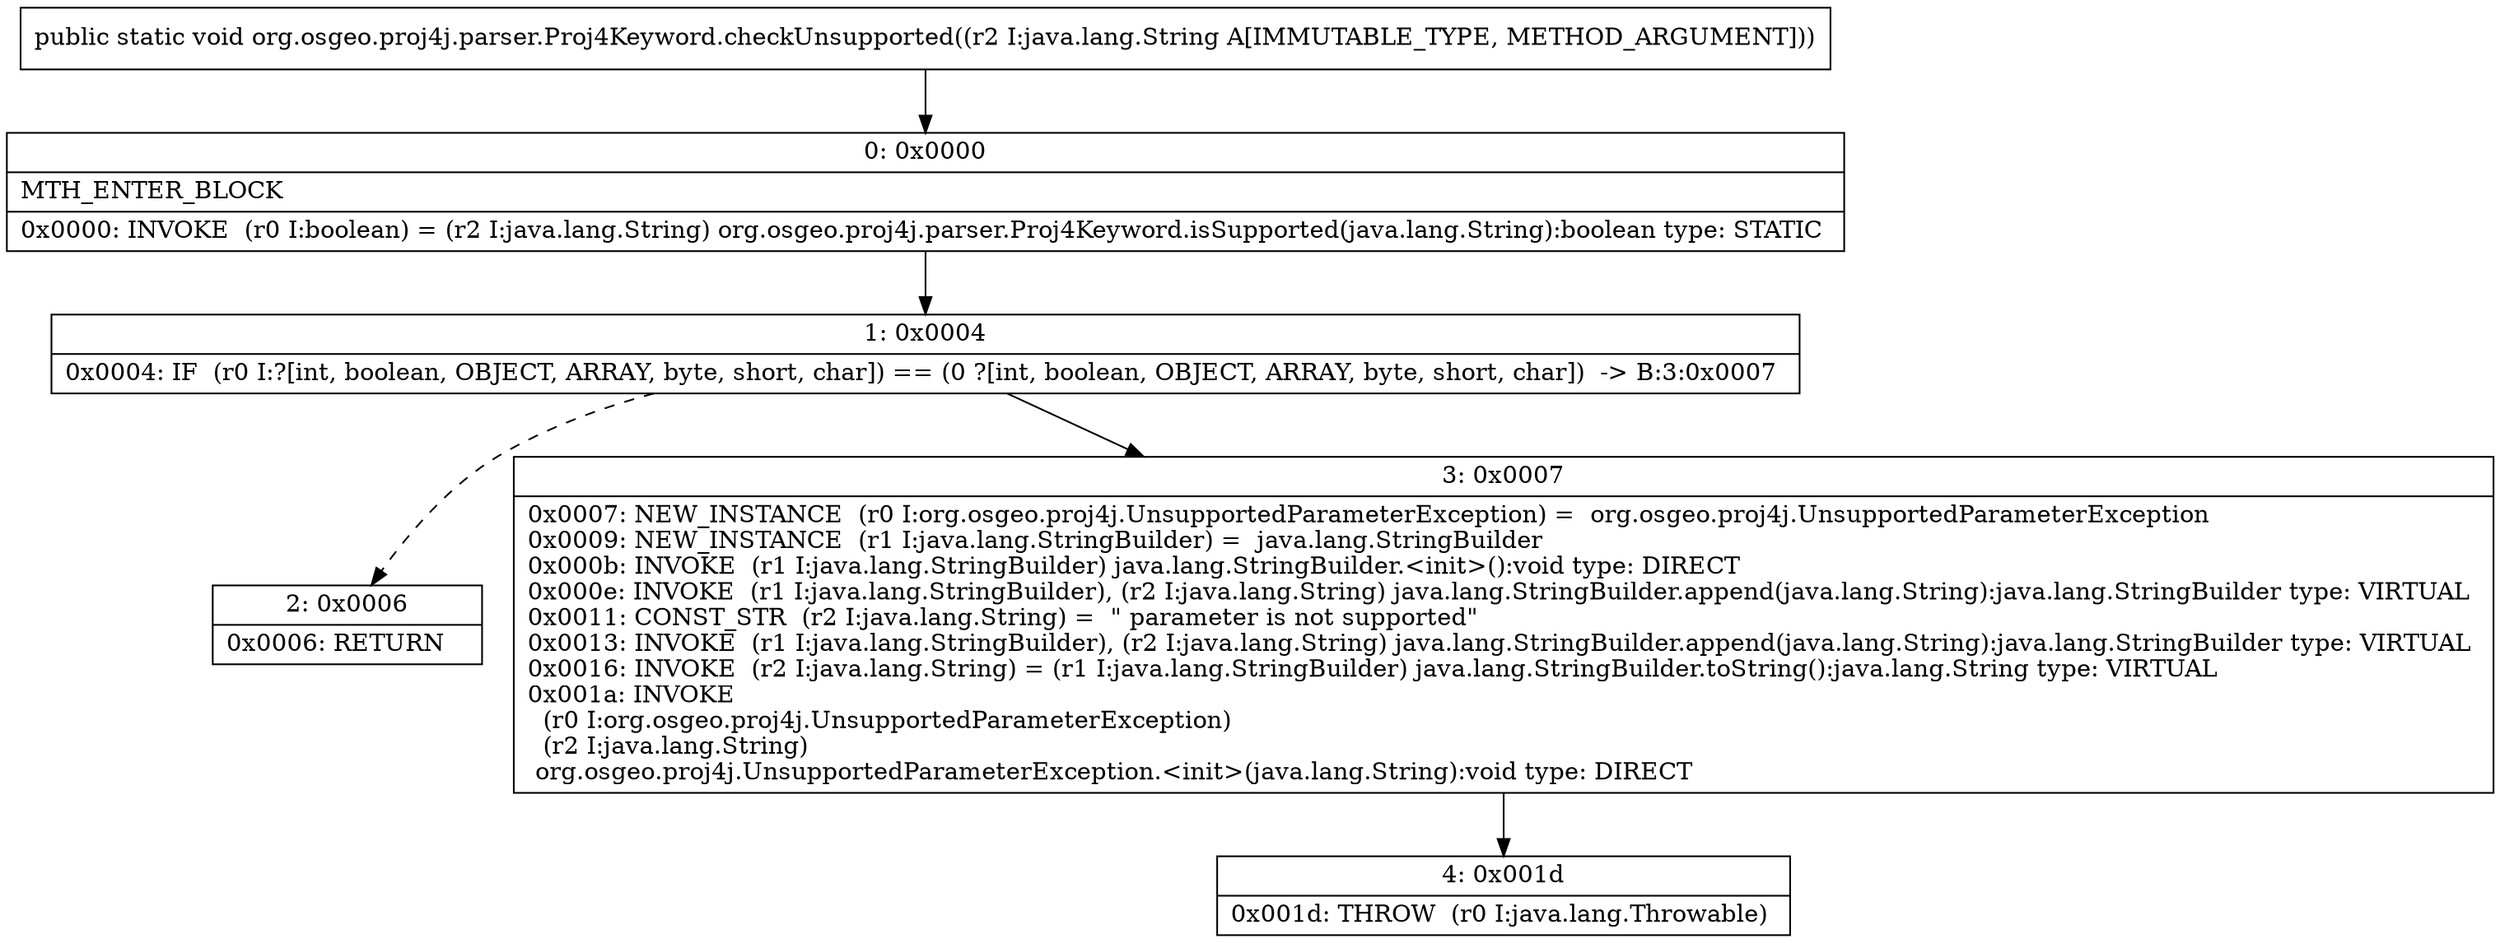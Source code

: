 digraph "CFG fororg.osgeo.proj4j.parser.Proj4Keyword.checkUnsupported(Ljava\/lang\/String;)V" {
Node_0 [shape=record,label="{0\:\ 0x0000|MTH_ENTER_BLOCK\l|0x0000: INVOKE  (r0 I:boolean) = (r2 I:java.lang.String) org.osgeo.proj4j.parser.Proj4Keyword.isSupported(java.lang.String):boolean type: STATIC \l}"];
Node_1 [shape=record,label="{1\:\ 0x0004|0x0004: IF  (r0 I:?[int, boolean, OBJECT, ARRAY, byte, short, char]) == (0 ?[int, boolean, OBJECT, ARRAY, byte, short, char])  \-\> B:3:0x0007 \l}"];
Node_2 [shape=record,label="{2\:\ 0x0006|0x0006: RETURN   \l}"];
Node_3 [shape=record,label="{3\:\ 0x0007|0x0007: NEW_INSTANCE  (r0 I:org.osgeo.proj4j.UnsupportedParameterException) =  org.osgeo.proj4j.UnsupportedParameterException \l0x0009: NEW_INSTANCE  (r1 I:java.lang.StringBuilder) =  java.lang.StringBuilder \l0x000b: INVOKE  (r1 I:java.lang.StringBuilder) java.lang.StringBuilder.\<init\>():void type: DIRECT \l0x000e: INVOKE  (r1 I:java.lang.StringBuilder), (r2 I:java.lang.String) java.lang.StringBuilder.append(java.lang.String):java.lang.StringBuilder type: VIRTUAL \l0x0011: CONST_STR  (r2 I:java.lang.String) =  \" parameter is not supported\" \l0x0013: INVOKE  (r1 I:java.lang.StringBuilder), (r2 I:java.lang.String) java.lang.StringBuilder.append(java.lang.String):java.lang.StringBuilder type: VIRTUAL \l0x0016: INVOKE  (r2 I:java.lang.String) = (r1 I:java.lang.StringBuilder) java.lang.StringBuilder.toString():java.lang.String type: VIRTUAL \l0x001a: INVOKE  \l  (r0 I:org.osgeo.proj4j.UnsupportedParameterException)\l  (r2 I:java.lang.String)\l org.osgeo.proj4j.UnsupportedParameterException.\<init\>(java.lang.String):void type: DIRECT \l}"];
Node_4 [shape=record,label="{4\:\ 0x001d|0x001d: THROW  (r0 I:java.lang.Throwable) \l}"];
MethodNode[shape=record,label="{public static void org.osgeo.proj4j.parser.Proj4Keyword.checkUnsupported((r2 I:java.lang.String A[IMMUTABLE_TYPE, METHOD_ARGUMENT])) }"];
MethodNode -> Node_0;
Node_0 -> Node_1;
Node_1 -> Node_2[style=dashed];
Node_1 -> Node_3;
Node_3 -> Node_4;
}

